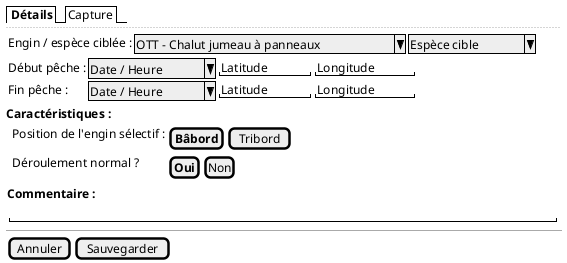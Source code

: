 @startsalt
{

  {/ <b> Détails | Capture }
  ..

    {
      { Engin / espèce ciblée : | ^ OTT - Chalut jumeau à panneaux ^ | ^ Espèce cible ^ }

      {
        Début pêche : | ^ Date / Heure ^ | "Latitude   " | "Longitude   "
        Fin pêche : | ^ Date / Heure ^ | "Latitude   " | "Longitude   "
      }
    }

    <b>Caractéristiques :

    {
      . | Position de l'engin sélectif : { [<b>Bâbord] | [Tribord] }
      . |Déroulement normal ? { [<b>Oui] | [Non] }
    }

    {
        <b>Commentaire :

        { "                                                                    "}
    }

  --

  {
    [Annuler] | [Sauvegarder]
  }
}
@endsalt
